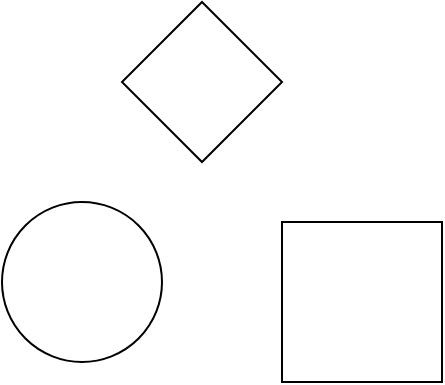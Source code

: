 <mxfile version="21.5.1" type="device">
  <diagram name="Page-1" id="ouslWT2YGiyZ6aAVi6Vt">
    <mxGraphModel dx="1114" dy="999" grid="1" gridSize="10" guides="1" tooltips="1" connect="1" arrows="1" fold="1" page="1" pageScale="1" pageWidth="827" pageHeight="1169" math="0" shadow="0">
      <root>
        <mxCell id="0" />
        <mxCell id="1" parent="0" />
        <mxCell id="QltpB-vtBqDGgRTZ4lIh-1" value="" style="whiteSpace=wrap;html=1;aspect=fixed;" vertex="1" parent="1">
          <mxGeometry x="440" y="270" width="80" height="80" as="geometry" />
        </mxCell>
        <mxCell id="QltpB-vtBqDGgRTZ4lIh-2" value="" style="ellipse;whiteSpace=wrap;html=1;aspect=fixed;" vertex="1" parent="1">
          <mxGeometry x="300" y="260" width="80" height="80" as="geometry" />
        </mxCell>
        <mxCell id="QltpB-vtBqDGgRTZ4lIh-3" value="" style="rhombus;whiteSpace=wrap;html=1;" vertex="1" parent="1">
          <mxGeometry x="360" y="160" width="80" height="80" as="geometry" />
        </mxCell>
      </root>
    </mxGraphModel>
  </diagram>
</mxfile>
